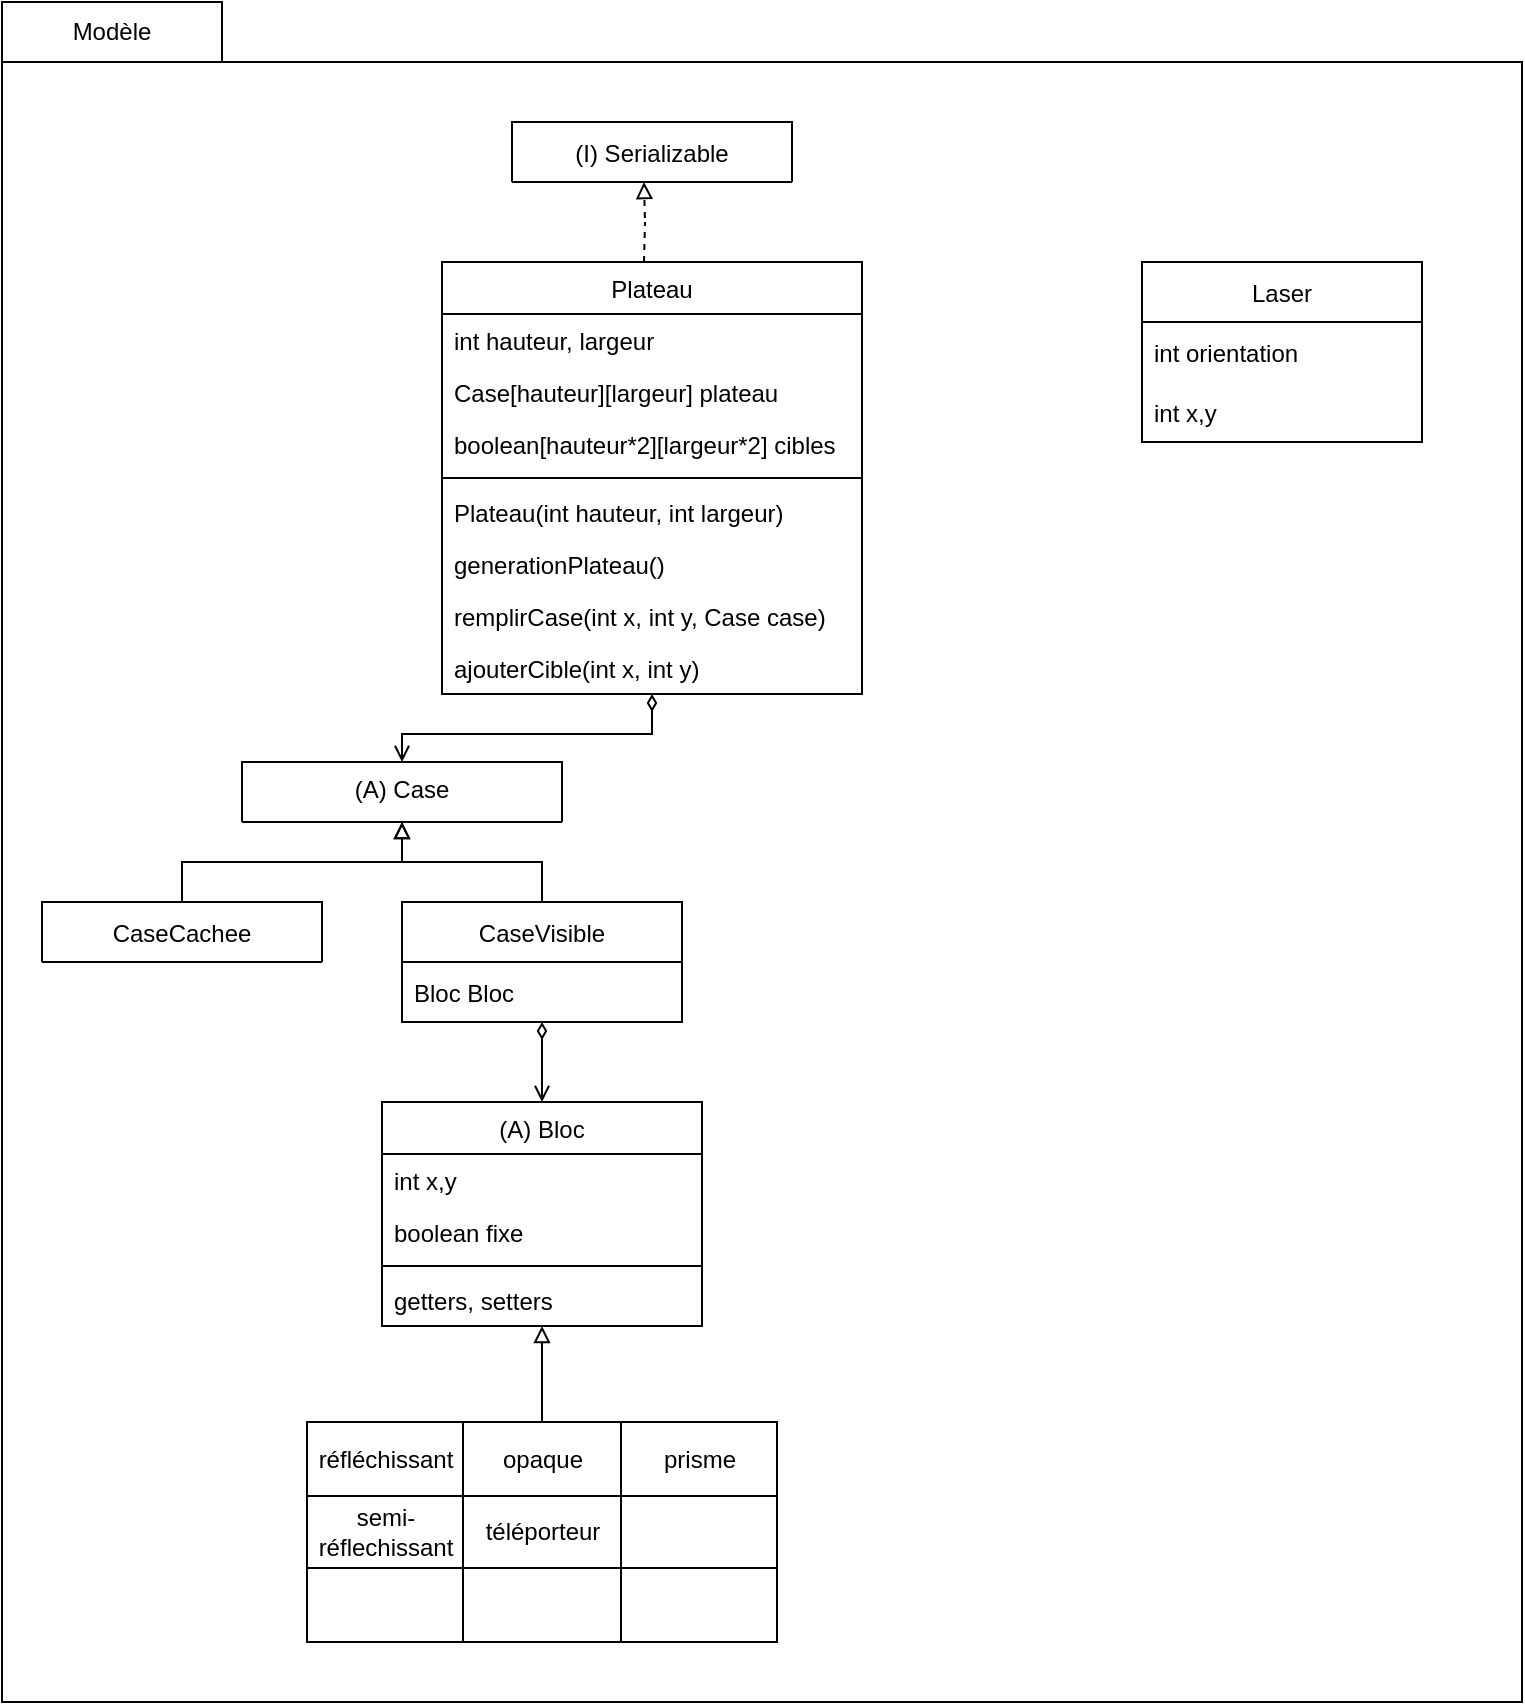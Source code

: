 <mxfile version="18.0.3" type="device"><diagram id="C5RBs43oDa-KdzZeNtuy" name="Page-1"><mxGraphModel dx="1955" dy="1150" grid="1" gridSize="10" guides="1" tooltips="1" connect="1" arrows="1" fold="1" page="1" pageScale="1" pageWidth="827" pageHeight="1169" math="0" shadow="0"><root><mxCell id="WIyWlLk6GJQsqaUBKTNV-0"/><mxCell id="WIyWlLk6GJQsqaUBKTNV-1" parent="WIyWlLk6GJQsqaUBKTNV-0"/><mxCell id="xcJtHmnn1sFnYfJICSKL-65" value="" style="rounded=0;whiteSpace=wrap;html=1;fillColor=none;perimeterSpacing=0;" vertex="1" parent="WIyWlLk6GJQsqaUBKTNV-1"><mxGeometry x="34" y="190" width="760" height="820" as="geometry"/></mxCell><mxCell id="xcJtHmnn1sFnYfJICSKL-21" style="edgeStyle=orthogonalEdgeStyle;rounded=0;orthogonalLoop=1;jettySize=auto;html=1;startArrow=diamondThin;startFill=0;endArrow=open;endFill=0;strokeColor=default;" edge="1" parent="WIyWlLk6GJQsqaUBKTNV-1" source="zkfFHV4jXpPFQw0GAbJ--0" target="zkfFHV4jXpPFQw0GAbJ--6"><mxGeometry relative="1" as="geometry"/></mxCell><mxCell id="xcJtHmnn1sFnYfJICSKL-64" style="edgeStyle=orthogonalEdgeStyle;rounded=0;orthogonalLoop=1;jettySize=auto;html=1;entryX=0.5;entryY=1;entryDx=0;entryDy=0;startArrow=none;startFill=0;endArrow=block;endFill=0;strokeColor=default;dashed=1;" edge="1" parent="WIyWlLk6GJQsqaUBKTNV-1"><mxGeometry relative="1" as="geometry"><mxPoint x="355" y="290" as="sourcePoint"/><mxPoint x="355" y="250" as="targetPoint"/></mxGeometry></mxCell><mxCell id="zkfFHV4jXpPFQw0GAbJ--0" value="Plateau" style="swimlane;fontStyle=0;align=center;verticalAlign=top;childLayout=stackLayout;horizontal=1;startSize=26;horizontalStack=0;resizeParent=1;resizeLast=0;collapsible=1;marginBottom=0;rounded=0;shadow=0;strokeWidth=1;" parent="WIyWlLk6GJQsqaUBKTNV-1" vertex="1"><mxGeometry x="254" y="290" width="210" height="216" as="geometry"><mxRectangle x="230" y="140" width="160" height="26" as="alternateBounds"/></mxGeometry></mxCell><mxCell id="zkfFHV4jXpPFQw0GAbJ--1" value="int hauteur, largeur" style="text;align=left;verticalAlign=top;spacingLeft=4;spacingRight=4;overflow=hidden;rotatable=0;points=[[0,0.5],[1,0.5]];portConstraint=eastwest;" parent="zkfFHV4jXpPFQw0GAbJ--0" vertex="1"><mxGeometry y="26" width="210" height="26" as="geometry"/></mxCell><mxCell id="zkfFHV4jXpPFQw0GAbJ--2" value="Case[hauteur][largeur] plateau" style="text;align=left;verticalAlign=top;spacingLeft=4;spacingRight=4;overflow=hidden;rotatable=0;points=[[0,0.5],[1,0.5]];portConstraint=eastwest;rounded=0;shadow=0;html=0;" vertex="1" parent="zkfFHV4jXpPFQw0GAbJ--0"><mxGeometry y="52" width="210" height="26" as="geometry"/></mxCell><mxCell id="xcJtHmnn1sFnYfJICSKL-71" value="boolean[hauteur*2][largeur*2] cibles" style="text;align=left;verticalAlign=top;spacingLeft=4;spacingRight=4;overflow=hidden;rotatable=0;points=[[0,0.5],[1,0.5]];portConstraint=eastwest;rounded=0;shadow=0;html=0;" vertex="1" parent="zkfFHV4jXpPFQw0GAbJ--0"><mxGeometry y="78" width="210" height="26" as="geometry"/></mxCell><mxCell id="zkfFHV4jXpPFQw0GAbJ--4" value="" style="line;html=1;strokeWidth=1;align=left;verticalAlign=middle;spacingTop=-1;spacingLeft=3;spacingRight=3;rotatable=0;labelPosition=right;points=[];portConstraint=eastwest;" vertex="1" parent="zkfFHV4jXpPFQw0GAbJ--0"><mxGeometry y="104" width="210" height="8" as="geometry"/></mxCell><mxCell id="zkfFHV4jXpPFQw0GAbJ--5" value="Plateau(int hauteur, int largeur)" style="text;align=left;verticalAlign=top;spacingLeft=4;spacingRight=4;overflow=hidden;rotatable=0;points=[[0,0.5],[1,0.5]];portConstraint=eastwest;" vertex="1" parent="zkfFHV4jXpPFQw0GAbJ--0"><mxGeometry y="112" width="210" height="26" as="geometry"/></mxCell><mxCell id="xcJtHmnn1sFnYfJICSKL-3" value="generationPlateau()" style="text;align=left;verticalAlign=top;spacingLeft=4;spacingRight=4;overflow=hidden;rotatable=0;points=[[0,0.5],[1,0.5]];portConstraint=eastwest;" vertex="1" parent="zkfFHV4jXpPFQw0GAbJ--0"><mxGeometry y="138" width="210" height="26" as="geometry"/></mxCell><mxCell id="xcJtHmnn1sFnYfJICSKL-59" value="remplirCase(int x, int y, Case case)" style="text;align=left;verticalAlign=top;spacingLeft=4;spacingRight=4;overflow=hidden;rotatable=0;points=[[0,0.5],[1,0.5]];portConstraint=eastwest;" vertex="1" parent="zkfFHV4jXpPFQw0GAbJ--0"><mxGeometry y="164" width="210" height="26" as="geometry"/></mxCell><mxCell id="7B-PzwUI-UvdCm9t-zq2-12" value="ajouterCible(int x, int y)" style="text;align=left;verticalAlign=top;spacingLeft=4;spacingRight=4;overflow=hidden;rotatable=0;points=[[0,0.5],[1,0.5]];portConstraint=eastwest;" vertex="1" parent="zkfFHV4jXpPFQw0GAbJ--0"><mxGeometry y="190" width="210" height="26" as="geometry"/></mxCell><mxCell id="xcJtHmnn1sFnYfJICSKL-16" value="" style="edgeStyle=orthogonalEdgeStyle;rounded=0;orthogonalLoop=1;jettySize=auto;html=1;startArrow=diamondThin;startFill=0;endArrow=open;endFill=0;strokeColor=default;entryX=0.5;entryY=0;entryDx=0;entryDy=0;" edge="1" parent="WIyWlLk6GJQsqaUBKTNV-1" source="7B-PzwUI-UvdCm9t-zq2-6" target="xcJtHmnn1sFnYfJICSKL-7"><mxGeometry relative="1" as="geometry"><Array as="points"/></mxGeometry></mxCell><mxCell id="7B-PzwUI-UvdCm9t-zq2-5" style="edgeStyle=orthogonalEdgeStyle;rounded=0;orthogonalLoop=1;jettySize=auto;html=1;entryX=0.5;entryY=0;entryDx=0;entryDy=0;endArrow=none;endFill=0;startArrow=block;startFill=0;" edge="1" parent="WIyWlLk6GJQsqaUBKTNV-1" source="zkfFHV4jXpPFQw0GAbJ--6" target="7B-PzwUI-UvdCm9t-zq2-0"><mxGeometry relative="1" as="geometry"/></mxCell><mxCell id="7B-PzwUI-UvdCm9t-zq2-10" style="edgeStyle=orthogonalEdgeStyle;rounded=0;orthogonalLoop=1;jettySize=auto;html=1;exitX=0.5;exitY=1;exitDx=0;exitDy=0;entryX=0.5;entryY=0;entryDx=0;entryDy=0;endArrow=none;endFill=0;startArrow=block;startFill=0;" edge="1" parent="WIyWlLk6GJQsqaUBKTNV-1" source="zkfFHV4jXpPFQw0GAbJ--6" target="7B-PzwUI-UvdCm9t-zq2-6"><mxGeometry relative="1" as="geometry"/></mxCell><mxCell id="zkfFHV4jXpPFQw0GAbJ--6" value="(A) Case" style="swimlane;fontStyle=0;align=center;verticalAlign=top;childLayout=stackLayout;horizontal=1;startSize=30;horizontalStack=0;resizeParent=1;resizeLast=0;collapsible=1;marginBottom=0;rounded=0;shadow=0;strokeWidth=1;" vertex="1" parent="WIyWlLk6GJQsqaUBKTNV-1"><mxGeometry x="154" y="540" width="160" height="30" as="geometry"><mxRectangle x="130" y="380" width="160" height="26" as="alternateBounds"/></mxGeometry></mxCell><mxCell id="xcJtHmnn1sFnYfJICSKL-7" value="(A) Bloc" style="swimlane;fontStyle=0;align=center;verticalAlign=top;childLayout=stackLayout;horizontal=1;startSize=26;horizontalStack=0;resizeParent=1;resizeLast=0;collapsible=1;marginBottom=0;rounded=0;shadow=0;strokeWidth=1;" vertex="1" parent="WIyWlLk6GJQsqaUBKTNV-1"><mxGeometry x="224" y="710" width="160" height="112" as="geometry"><mxRectangle x="130" y="380" width="160" height="26" as="alternateBounds"/></mxGeometry></mxCell><mxCell id="xcJtHmnn1sFnYfJICSKL-13" value="int x,y" style="text;align=left;verticalAlign=top;spacingLeft=4;spacingRight=4;overflow=hidden;rotatable=0;points=[[0,0.5],[1,0.5]];portConstraint=eastwest;" vertex="1" parent="xcJtHmnn1sFnYfJICSKL-7"><mxGeometry y="26" width="160" height="26" as="geometry"/></mxCell><mxCell id="xcJtHmnn1sFnYfJICSKL-43" value="boolean fixe" style="text;align=left;verticalAlign=top;spacingLeft=4;spacingRight=4;overflow=hidden;rotatable=0;points=[[0,0.5],[1,0.5]];portConstraint=eastwest;" vertex="1" parent="xcJtHmnn1sFnYfJICSKL-7"><mxGeometry y="52" width="160" height="26" as="geometry"/></mxCell><mxCell id="xcJtHmnn1sFnYfJICSKL-10" value="" style="line;html=1;strokeWidth=1;align=left;verticalAlign=middle;spacingTop=-1;spacingLeft=3;spacingRight=3;rotatable=0;labelPosition=right;points=[];portConstraint=eastwest;" vertex="1" parent="xcJtHmnn1sFnYfJICSKL-7"><mxGeometry y="78" width="160" height="8" as="geometry"/></mxCell><mxCell id="xcJtHmnn1sFnYfJICSKL-11" value="getters, setters" style="text;align=left;verticalAlign=top;spacingLeft=4;spacingRight=4;overflow=hidden;rotatable=0;points=[[0,0.5],[1,0.5]];portConstraint=eastwest;fontStyle=0" vertex="1" parent="xcJtHmnn1sFnYfJICSKL-7"><mxGeometry y="86" width="160" height="26" as="geometry"/></mxCell><mxCell id="xcJtHmnn1sFnYfJICSKL-42" style="edgeStyle=orthogonalEdgeStyle;rounded=0;orthogonalLoop=1;jettySize=auto;html=1;entryX=0.5;entryY=1;entryDx=0;entryDy=0;startArrow=none;startFill=0;endArrow=block;endFill=0;strokeColor=default;" edge="1" parent="WIyWlLk6GJQsqaUBKTNV-1" source="xcJtHmnn1sFnYfJICSKL-27" target="xcJtHmnn1sFnYfJICSKL-7"><mxGeometry relative="1" as="geometry"/></mxCell><mxCell id="xcJtHmnn1sFnYfJICSKL-27" value="" style="shape=table;html=1;whiteSpace=wrap;startSize=0;container=1;collapsible=0;childLayout=tableLayout;rowLines=1;columnLines=1;" vertex="1" parent="WIyWlLk6GJQsqaUBKTNV-1"><mxGeometry x="186.5" y="870" width="235" height="110" as="geometry"/></mxCell><mxCell id="xcJtHmnn1sFnYfJICSKL-28" value="" style="shape=tableRow;horizontal=0;startSize=0;swimlaneHead=0;swimlaneBody=0;top=0;left=0;bottom=0;right=0;collapsible=0;dropTarget=0;fillColor=none;points=[[0,0.5],[1,0.5]];portConstraint=eastwest;" vertex="1" parent="xcJtHmnn1sFnYfJICSKL-27"><mxGeometry width="235" height="37" as="geometry"/></mxCell><mxCell id="xcJtHmnn1sFnYfJICSKL-29" value="réfléchissant" style="shape=partialRectangle;html=1;whiteSpace=wrap;connectable=0;fillColor=none;top=0;left=0;bottom=0;right=0;overflow=hidden;" vertex="1" parent="xcJtHmnn1sFnYfJICSKL-28"><mxGeometry width="78" height="37" as="geometry"><mxRectangle width="78" height="37" as="alternateBounds"/></mxGeometry></mxCell><mxCell id="xcJtHmnn1sFnYfJICSKL-30" value="opaque" style="shape=partialRectangle;html=1;whiteSpace=wrap;connectable=0;fillColor=none;top=0;left=0;bottom=0;right=0;overflow=hidden;" vertex="1" parent="xcJtHmnn1sFnYfJICSKL-28"><mxGeometry x="78" width="79" height="37" as="geometry"><mxRectangle width="79" height="37" as="alternateBounds"/></mxGeometry></mxCell><mxCell id="xcJtHmnn1sFnYfJICSKL-31" value="prisme" style="shape=partialRectangle;html=1;whiteSpace=wrap;connectable=0;fillColor=none;top=0;left=0;bottom=0;right=0;overflow=hidden;" vertex="1" parent="xcJtHmnn1sFnYfJICSKL-28"><mxGeometry x="157" width="78" height="37" as="geometry"><mxRectangle width="78" height="37" as="alternateBounds"/></mxGeometry></mxCell><mxCell id="xcJtHmnn1sFnYfJICSKL-32" value="" style="shape=tableRow;horizontal=0;startSize=0;swimlaneHead=0;swimlaneBody=0;top=0;left=0;bottom=0;right=0;collapsible=0;dropTarget=0;fillColor=none;points=[[0,0.5],[1,0.5]];portConstraint=eastwest;" vertex="1" parent="xcJtHmnn1sFnYfJICSKL-27"><mxGeometry y="37" width="235" height="36" as="geometry"/></mxCell><mxCell id="xcJtHmnn1sFnYfJICSKL-33" value="semi-réflechissant" style="shape=partialRectangle;html=1;whiteSpace=wrap;connectable=0;fillColor=none;top=0;left=0;bottom=0;right=0;overflow=hidden;" vertex="1" parent="xcJtHmnn1sFnYfJICSKL-32"><mxGeometry width="78" height="36" as="geometry"><mxRectangle width="78" height="36" as="alternateBounds"/></mxGeometry></mxCell><mxCell id="xcJtHmnn1sFnYfJICSKL-34" value="téléporteur" style="shape=partialRectangle;html=1;whiteSpace=wrap;connectable=0;fillColor=none;top=0;left=0;bottom=0;right=0;overflow=hidden;" vertex="1" parent="xcJtHmnn1sFnYfJICSKL-32"><mxGeometry x="78" width="79" height="36" as="geometry"><mxRectangle width="79" height="36" as="alternateBounds"/></mxGeometry></mxCell><mxCell id="xcJtHmnn1sFnYfJICSKL-35" value="" style="shape=partialRectangle;html=1;whiteSpace=wrap;connectable=0;fillColor=none;top=0;left=0;bottom=0;right=0;overflow=hidden;" vertex="1" parent="xcJtHmnn1sFnYfJICSKL-32"><mxGeometry x="157" width="78" height="36" as="geometry"><mxRectangle width="78" height="36" as="alternateBounds"/></mxGeometry></mxCell><mxCell id="xcJtHmnn1sFnYfJICSKL-36" value="" style="shape=tableRow;horizontal=0;startSize=0;swimlaneHead=0;swimlaneBody=0;top=0;left=0;bottom=0;right=0;collapsible=0;dropTarget=0;fillColor=none;points=[[0,0.5],[1,0.5]];portConstraint=eastwest;" vertex="1" parent="xcJtHmnn1sFnYfJICSKL-27"><mxGeometry y="73" width="235" height="37" as="geometry"/></mxCell><mxCell id="xcJtHmnn1sFnYfJICSKL-37" value="" style="shape=partialRectangle;html=1;whiteSpace=wrap;connectable=0;fillColor=none;top=0;left=0;bottom=0;right=0;overflow=hidden;" vertex="1" parent="xcJtHmnn1sFnYfJICSKL-36"><mxGeometry width="78" height="37" as="geometry"><mxRectangle width="78" height="37" as="alternateBounds"/></mxGeometry></mxCell><mxCell id="xcJtHmnn1sFnYfJICSKL-38" value="" style="shape=partialRectangle;html=1;whiteSpace=wrap;connectable=0;fillColor=none;top=0;left=0;bottom=0;right=0;overflow=hidden;" vertex="1" parent="xcJtHmnn1sFnYfJICSKL-36"><mxGeometry x="78" width="79" height="37" as="geometry"><mxRectangle width="79" height="37" as="alternateBounds"/></mxGeometry></mxCell><mxCell id="xcJtHmnn1sFnYfJICSKL-39" value="" style="shape=partialRectangle;html=1;whiteSpace=wrap;connectable=0;fillColor=none;top=0;left=0;bottom=0;right=0;overflow=hidden;pointerEvents=1;" vertex="1" parent="xcJtHmnn1sFnYfJICSKL-36"><mxGeometry x="157" width="78" height="37" as="geometry"><mxRectangle width="78" height="37" as="alternateBounds"/></mxGeometry></mxCell><mxCell id="xcJtHmnn1sFnYfJICSKL-44" value="Laser" style="swimlane;fontStyle=0;childLayout=stackLayout;horizontal=1;startSize=30;horizontalStack=0;resizeParent=1;resizeParentMax=0;resizeLast=0;collapsible=1;marginBottom=0;" vertex="1" parent="WIyWlLk6GJQsqaUBKTNV-1"><mxGeometry x="604" y="290" width="140" height="90" as="geometry"/></mxCell><mxCell id="xcJtHmnn1sFnYfJICSKL-45" value="int orientation" style="text;strokeColor=none;fillColor=none;align=left;verticalAlign=middle;spacingLeft=4;spacingRight=4;overflow=hidden;points=[[0,0.5],[1,0.5]];portConstraint=eastwest;rotatable=0;" vertex="1" parent="xcJtHmnn1sFnYfJICSKL-44"><mxGeometry y="30" width="140" height="30" as="geometry"/></mxCell><mxCell id="xcJtHmnn1sFnYfJICSKL-46" value="int x,y" style="text;strokeColor=none;fillColor=none;align=left;verticalAlign=middle;spacingLeft=4;spacingRight=4;overflow=hidden;points=[[0,0.5],[1,0.5]];portConstraint=eastwest;rotatable=0;" vertex="1" parent="xcJtHmnn1sFnYfJICSKL-44"><mxGeometry y="60" width="140" height="30" as="geometry"/></mxCell><mxCell id="xcJtHmnn1sFnYfJICSKL-60" value="(I) Serializable" style="swimlane;fontStyle=0;childLayout=stackLayout;horizontal=1;startSize=30;horizontalStack=0;resizeParent=1;resizeParentMax=0;resizeLast=0;collapsible=1;marginBottom=0;" vertex="1" parent="WIyWlLk6GJQsqaUBKTNV-1"><mxGeometry x="289" y="220" width="140" height="30" as="geometry"/></mxCell><mxCell id="xcJtHmnn1sFnYfJICSKL-69" value="Modèle" style="rounded=0;whiteSpace=wrap;html=1;fillColor=none;" vertex="1" parent="WIyWlLk6GJQsqaUBKTNV-1"><mxGeometry x="34" y="160" width="110" height="30" as="geometry"/></mxCell><mxCell id="7B-PzwUI-UvdCm9t-zq2-0" value="CaseCachee" style="swimlane;fontStyle=0;childLayout=stackLayout;horizontal=1;startSize=30;horizontalStack=0;resizeParent=1;resizeParentMax=0;resizeLast=0;collapsible=1;marginBottom=0;" vertex="1" parent="WIyWlLk6GJQsqaUBKTNV-1"><mxGeometry x="54" y="610" width="140" height="30" as="geometry"/></mxCell><mxCell id="7B-PzwUI-UvdCm9t-zq2-6" value="CaseVisible" style="swimlane;fontStyle=0;childLayout=stackLayout;horizontal=1;startSize=30;horizontalStack=0;resizeParent=1;resizeParentMax=0;resizeLast=0;collapsible=1;marginBottom=0;" vertex="1" parent="WIyWlLk6GJQsqaUBKTNV-1"><mxGeometry x="234" y="610" width="140" height="60" as="geometry"/></mxCell><mxCell id="7B-PzwUI-UvdCm9t-zq2-7" value="Bloc Bloc" style="text;strokeColor=none;fillColor=none;align=left;verticalAlign=middle;spacingLeft=4;spacingRight=4;overflow=hidden;points=[[0,0.5],[1,0.5]];portConstraint=eastwest;rotatable=0;" vertex="1" parent="7B-PzwUI-UvdCm9t-zq2-6"><mxGeometry y="30" width="140" height="30" as="geometry"/></mxCell></root></mxGraphModel></diagram></mxfile>